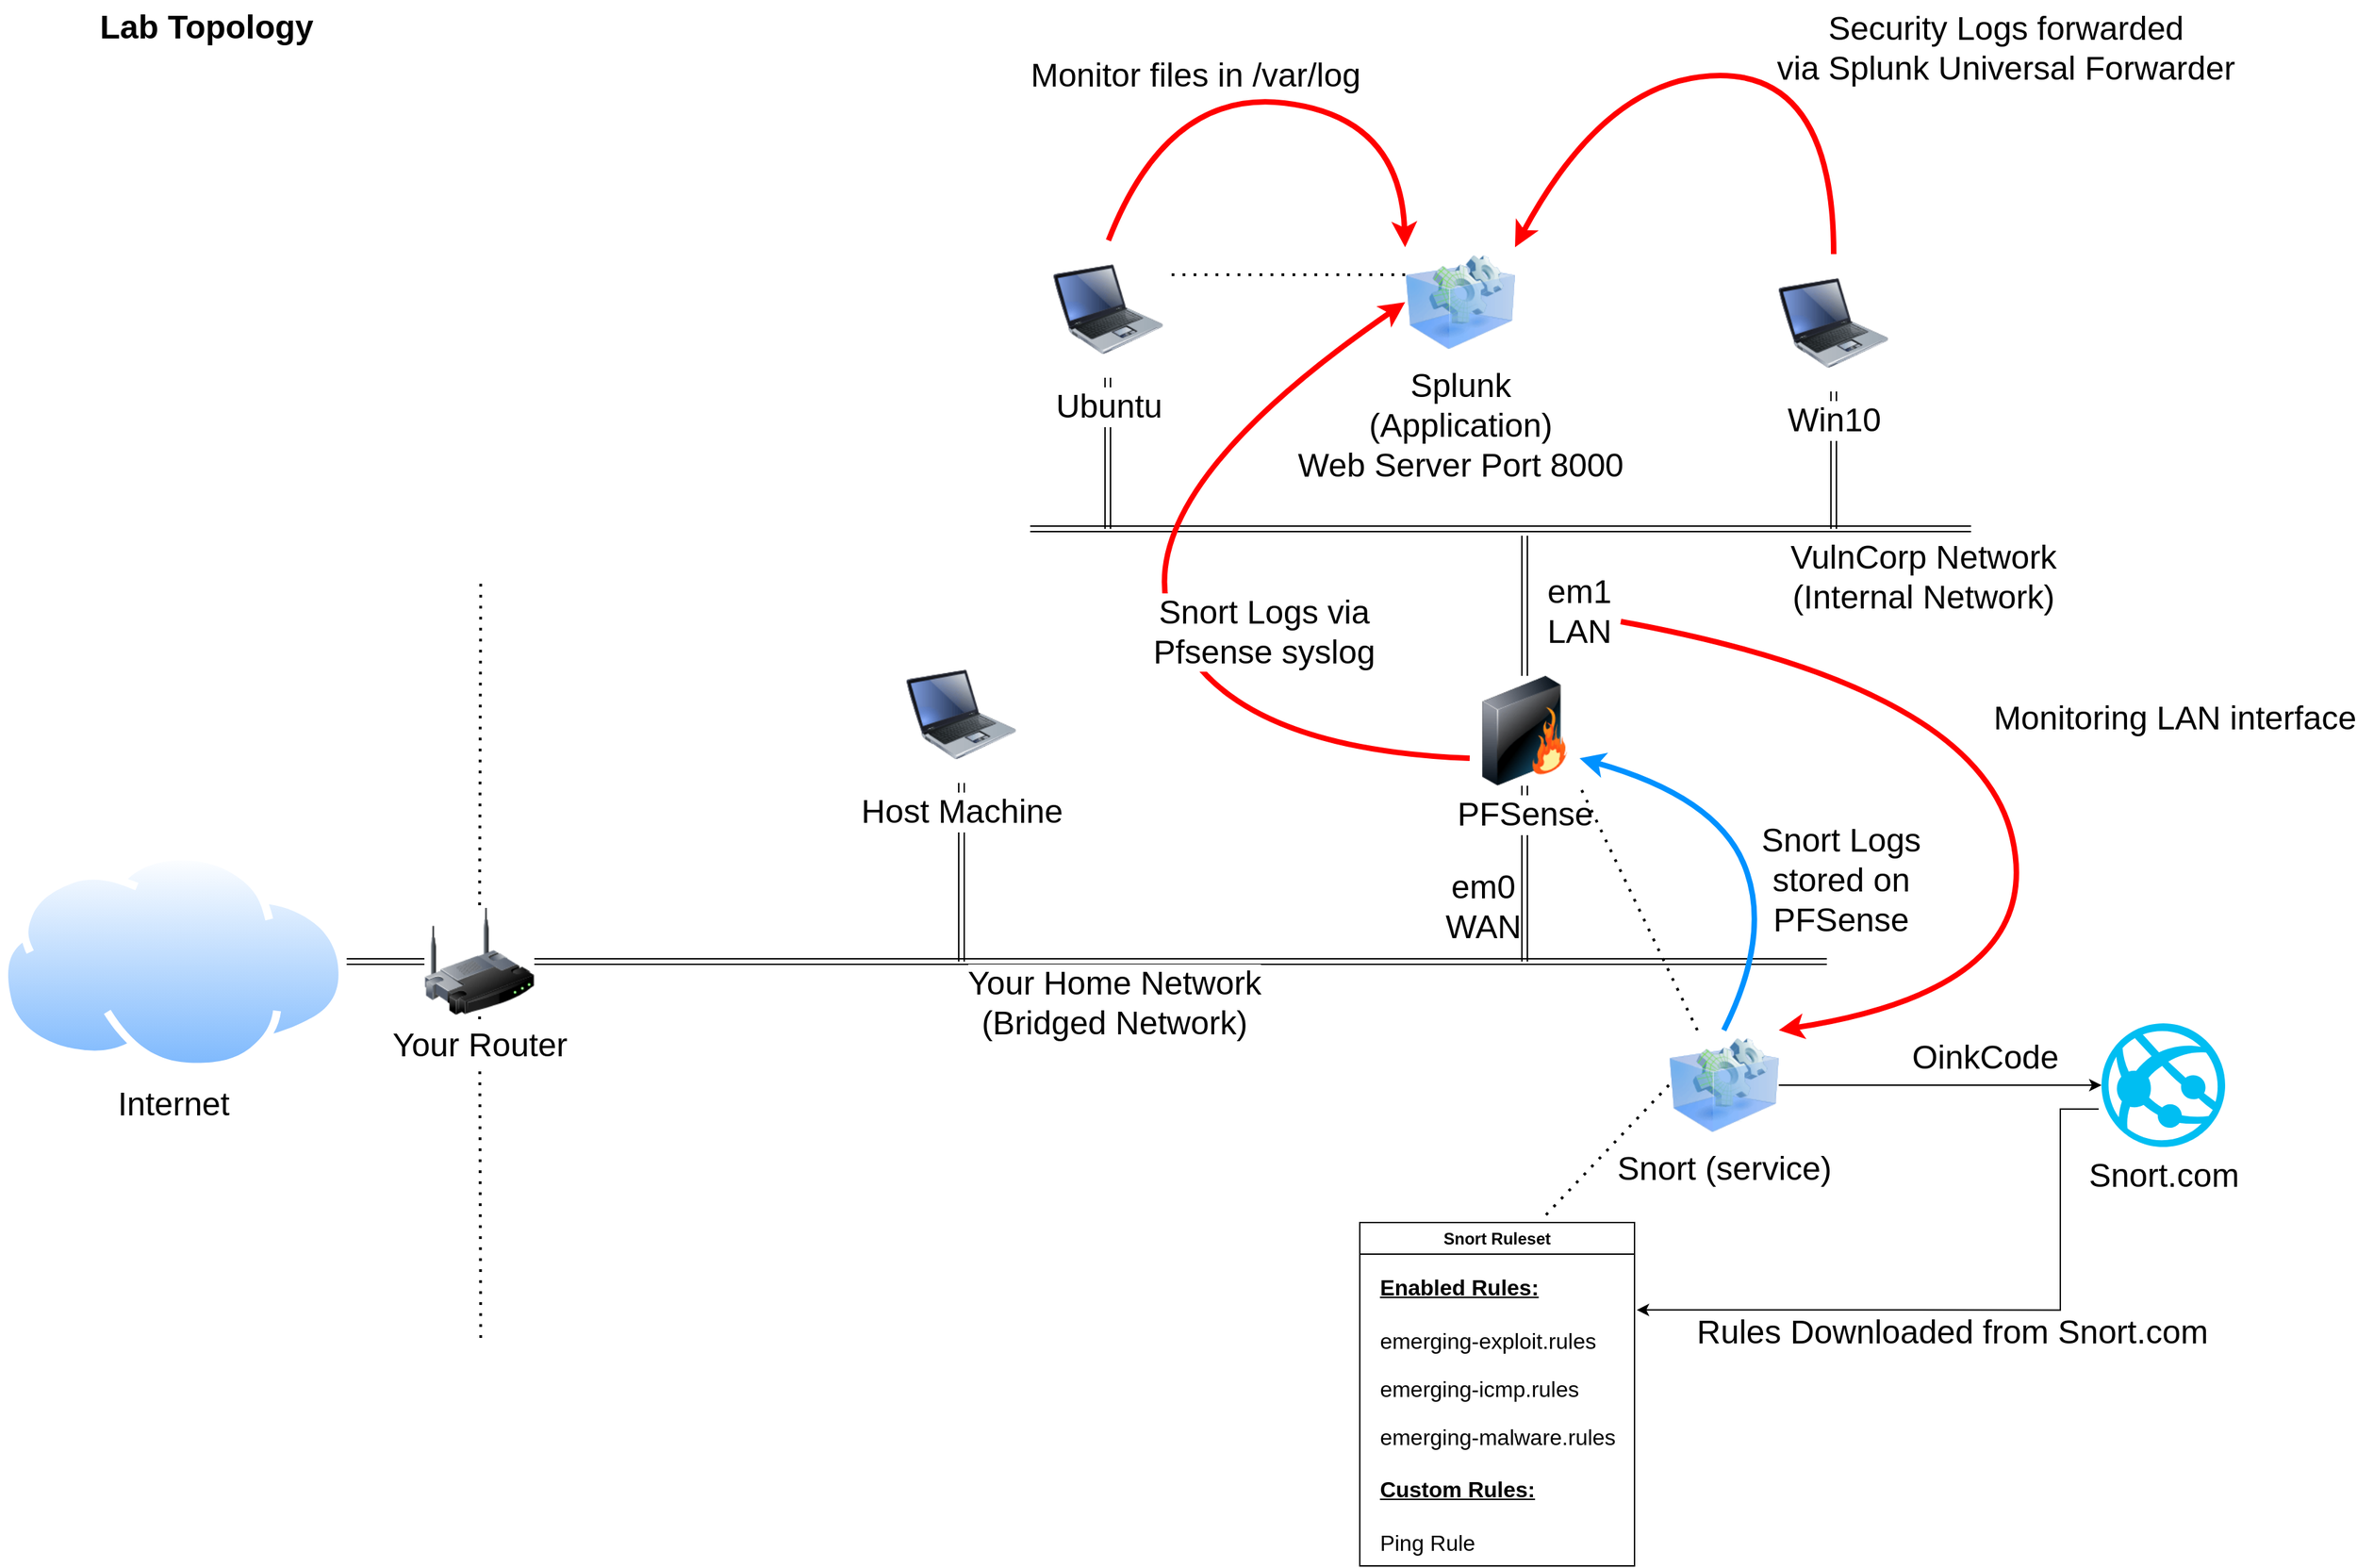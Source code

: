 <mxfile version="21.5.1" type="github">
  <diagram name="Page-1" id="e3a06f82-3646-2815-327d-82caf3d4e204">
    <mxGraphModel dx="1791" dy="1006" grid="1" gridSize="10" guides="1" tooltips="1" connect="1" arrows="1" fold="1" page="1" pageScale="1.5" pageWidth="1169" pageHeight="826" background="none" math="0" shadow="0">
      <root>
        <mxCell id="0" style=";html=1;" />
        <mxCell id="1" style=";html=1;" parent="0" />
        <mxCell id="J97jLcHY--1p8l95gELh-6" value="" style="shape=link;html=1;rounded=0;fontSize=24;labelBackgroundColor=none;" parent="1" source="m5fubWs7SPo7fRssxc15-1" edge="1">
          <mxGeometry width="100" relative="1" as="geometry">
            <mxPoint x="1219.5" y="625" as="sourcePoint" />
            <mxPoint x="1220" y="715" as="targetPoint" />
          </mxGeometry>
        </mxCell>
        <mxCell id="KqSf9Hwdw_-mJAA5NMdA-12" value="" style="shape=link;html=1;rounded=0;exitX=0.5;exitY=1;exitDx=0;exitDy=0;fontSize=24;labelBackgroundColor=none;" parent="1" source="KqSf9Hwdw_-mJAA5NMdA-11" edge="1">
          <mxGeometry width="100" relative="1" as="geometry">
            <mxPoint x="1315" y="130" as="sourcePoint" />
            <mxPoint x="1445" y="400" as="targetPoint" />
            <Array as="points">
              <mxPoint x="1445" y="340" />
            </Array>
          </mxGeometry>
        </mxCell>
        <mxCell id="KqSf9Hwdw_-mJAA5NMdA-5" value="" style="shape=link;html=1;rounded=0;exitX=0.5;exitY=1;exitDx=0;exitDy=0;fontSize=24;labelBackgroundColor=none;" parent="1" source="RgH2JHaKkqkQcPpsvsZi-15" edge="1">
          <mxGeometry width="100" relative="1" as="geometry">
            <mxPoint x="660" y="675" as="sourcePoint" />
            <mxPoint x="810" y="715" as="targetPoint" />
          </mxGeometry>
        </mxCell>
        <mxCell id="RgH2JHaKkqkQcPpsvsZi-17" value="" style="shape=link;html=1;rounded=0;exitX=1;exitY=0.5;exitDx=0;exitDy=0;fontSize=24;labelBackgroundColor=none;" parent="1" source="KqSf9Hwdw_-mJAA5NMdA-1" edge="1">
          <mxGeometry width="100" relative="1" as="geometry">
            <mxPoint x="900" y="795" as="sourcePoint" />
            <mxPoint x="1440" y="715" as="targetPoint" />
          </mxGeometry>
        </mxCell>
        <mxCell id="KqSf9Hwdw_-mJAA5NMdA-9" value="Your Home Network&lt;br&gt;(Bridged Network)" style="edgeLabel;html=1;align=center;verticalAlign=middle;resizable=0;points=[];fontSize=24;" parent="RgH2JHaKkqkQcPpsvsZi-17" vertex="1" connectable="0">
          <mxGeometry x="-0.124" y="1" relative="1" as="geometry">
            <mxPoint x="10" y="31" as="offset" />
          </mxGeometry>
        </mxCell>
        <mxCell id="6a7d8f32e03d9370-62" value="Lab Topology" style="text;strokeColor=none;fillColor=none;html=1;fontSize=24;fontStyle=1;verticalAlign=middle;align=center;fontColor=default;labelBackgroundColor=none;" parent="1" vertex="1">
          <mxGeometry x="130" y="15" width="260" height="40" as="geometry" />
        </mxCell>
        <mxCell id="RgH2JHaKkqkQcPpsvsZi-2" value="Internet" style="image;aspect=fixed;perimeter=ellipsePerimeter;html=1;align=center;shadow=0;dashed=0;spacingTop=3;image=img/lib/active_directory/internet_cloud.svg;fontSize=24;fontColor=default;labelBackgroundColor=none;" parent="1" vertex="1">
          <mxGeometry x="110" y="635.5" width="252.38" height="159" as="geometry" />
        </mxCell>
        <mxCell id="RgH2JHaKkqkQcPpsvsZi-4" value="" style="endArrow=none;dashed=1;html=1;dashPattern=1 3;strokeWidth=2;rounded=0;fontSize=24;fontColor=default;labelBackgroundColor=none;" parent="1" source="KqSf9Hwdw_-mJAA5NMdA-1" edge="1">
          <mxGeometry width="50" height="50" relative="1" as="geometry">
            <mxPoint x="460" y="440" as="sourcePoint" />
            <mxPoint x="460" y="990" as="targetPoint" />
          </mxGeometry>
        </mxCell>
        <mxCell id="RgH2JHaKkqkQcPpsvsZi-15" value="Host Machine" style="image;html=1;image=img/lib/clip_art/computers/Laptop_128x128.png;fontSize=24;labelBackgroundColor=default;" parent="1" vertex="1">
          <mxGeometry x="770" y="485" width="80" height="100" as="geometry" />
        </mxCell>
        <mxCell id="KqSf9Hwdw_-mJAA5NMdA-3" value="" style="shape=link;html=1;rounded=0;exitX=1;exitY=0.5;exitDx=0;exitDy=0;entryX=0;entryY=0.5;entryDx=0;entryDy=0;fontSize=24;labelBackgroundColor=none;" parent="1" source="RgH2JHaKkqkQcPpsvsZi-2" target="KqSf9Hwdw_-mJAA5NMdA-1" edge="1">
          <mxGeometry width="100" relative="1" as="geometry">
            <mxPoint x="362" y="715" as="sourcePoint" />
            <mxPoint x="1210" y="715" as="targetPoint" />
          </mxGeometry>
        </mxCell>
        <mxCell id="KqSf9Hwdw_-mJAA5NMdA-4" value="" style="endArrow=none;dashed=1;html=1;dashPattern=1 3;strokeWidth=2;rounded=0;fontSize=24;fontColor=default;labelBackgroundColor=none;" parent="1" target="KqSf9Hwdw_-mJAA5NMdA-1" edge="1">
          <mxGeometry width="50" height="50" relative="1" as="geometry">
            <mxPoint x="460" y="440" as="sourcePoint" />
            <mxPoint x="460" y="990" as="targetPoint" />
          </mxGeometry>
        </mxCell>
        <mxCell id="KqSf9Hwdw_-mJAA5NMdA-1" value="Your Router" style="image;html=1;image=img/lib/clip_art/networking/Wireless_Router_128x128.png;fontSize=24;" parent="1" vertex="1">
          <mxGeometry x="419" y="675" width="80" height="80" as="geometry" />
        </mxCell>
        <mxCell id="KqSf9Hwdw_-mJAA5NMdA-6" value="" style="shape=link;html=1;rounded=0;exitX=0.5;exitY=1;exitDx=0;exitDy=0;fontSize=24;labelBackgroundColor=none;" parent="1" edge="1">
          <mxGeometry width="100" relative="1" as="geometry">
            <mxPoint x="916.5" y="290" as="sourcePoint" />
            <mxPoint x="916.5" y="400" as="targetPoint" />
          </mxGeometry>
        </mxCell>
        <mxCell id="KqSf9Hwdw_-mJAA5NMdA-7" value="Ubuntu" style="image;html=1;image=img/lib/clip_art/computers/Laptop_128x128.png;fontSize=24;labelBackgroundColor=default;" parent="1" vertex="1">
          <mxGeometry x="877" y="190" width="80" height="100" as="geometry" />
        </mxCell>
        <mxCell id="KqSf9Hwdw_-mJAA5NMdA-8" value="" style="shape=link;html=1;rounded=0;fontSize=24;labelBackgroundColor=none;" parent="1" edge="1">
          <mxGeometry width="100" relative="1" as="geometry">
            <mxPoint x="1545" y="400" as="sourcePoint" />
            <mxPoint x="860" y="400" as="targetPoint" />
          </mxGeometry>
        </mxCell>
        <mxCell id="KqSf9Hwdw_-mJAA5NMdA-10" value="&lt;font style=&quot;font-size: 24px;&quot;&gt;VulnCorp Network&lt;br&gt;(Internal Network)&lt;br&gt;&lt;/font&gt;" style="edgeLabel;html=1;align=center;verticalAlign=middle;resizable=0;points=[];" parent="KqSf9Hwdw_-mJAA5NMdA-8" vertex="1" connectable="0">
          <mxGeometry x="0.562" y="-1" relative="1" as="geometry">
            <mxPoint x="500" y="36" as="offset" />
          </mxGeometry>
        </mxCell>
        <mxCell id="KqSf9Hwdw_-mJAA5NMdA-11" value="Win10" style="image;html=1;image=img/lib/clip_art/computers/Laptop_128x128.png;fontSize=24;labelBackgroundColor=default;" parent="1" vertex="1">
          <mxGeometry x="1405" y="200" width="80" height="100" as="geometry" />
        </mxCell>
        <mxCell id="m5fubWs7SPo7fRssxc15-1" value="PFSense" style="image;html=1;image=img/lib/clip_art/networking/Firewall_128x128.png;fontSize=24;" parent="1" vertex="1">
          <mxGeometry x="1180" y="507" width="80" height="80" as="geometry" />
        </mxCell>
        <mxCell id="m5fubWs7SPo7fRssxc15-2" value="" style="shape=link;html=1;rounded=0;fontSize=24;labelBackgroundColor=none;entryX=0.5;entryY=0;entryDx=0;entryDy=0;" parent="1" target="m5fubWs7SPo7fRssxc15-1" edge="1">
          <mxGeometry width="100" relative="1" as="geometry">
            <mxPoint x="1220" y="405" as="sourcePoint" />
            <mxPoint x="1200" y="517" as="targetPoint" />
          </mxGeometry>
        </mxCell>
        <mxCell id="J97jLcHY--1p8l95gELh-1" value="em0&lt;br&gt;WAN" style="text;html=1;strokeColor=none;fillColor=none;align=center;verticalAlign=middle;whiteSpace=wrap;rounded=0;fontSize=24;" parent="1" vertex="1">
          <mxGeometry x="1165" y="655" width="50" height="40" as="geometry" />
        </mxCell>
        <mxCell id="J97jLcHY--1p8l95gELh-4" value="em1&lt;br&gt;LAN" style="text;html=1;strokeColor=none;fillColor=none;align=center;verticalAlign=middle;whiteSpace=wrap;rounded=0;fontSize=24;" parent="1" vertex="1">
          <mxGeometry x="1230" y="445" width="60" height="30" as="geometry" />
        </mxCell>
        <mxCell id="0lCcuRJ2zNhaznUkWnLr-1" value="" style="endArrow=none;dashed=1;html=1;dashPattern=1 3;strokeWidth=2;rounded=0;entryX=1;entryY=1;entryDx=0;entryDy=0;" edge="1" parent="1" source="0lCcuRJ2zNhaznUkWnLr-3" target="m5fubWs7SPo7fRssxc15-1">
          <mxGeometry width="50" height="50" relative="1" as="geometry">
            <mxPoint x="1440" y="785" as="sourcePoint" />
            <mxPoint x="900" y="635" as="targetPoint" />
          </mxGeometry>
        </mxCell>
        <mxCell id="0lCcuRJ2zNhaznUkWnLr-9" style="edgeStyle=none;rounded=0;orthogonalLoop=1;jettySize=auto;html=1;exitX=1;exitY=0.5;exitDx=0;exitDy=0;entryX=0;entryY=0.5;entryDx=0;entryDy=0;entryPerimeter=0;" edge="1" parent="1" source="0lCcuRJ2zNhaznUkWnLr-3" target="0lCcuRJ2zNhaznUkWnLr-5">
          <mxGeometry relative="1" as="geometry" />
        </mxCell>
        <mxCell id="0lCcuRJ2zNhaznUkWnLr-10" value="&lt;font style=&quot;font-size: 24px;&quot;&gt;OinkCode&lt;/font&gt;" style="edgeLabel;html=1;align=center;verticalAlign=middle;resizable=0;points=[];" vertex="1" connectable="0" parent="0lCcuRJ2zNhaznUkWnLr-9">
          <mxGeometry x="0.278" relative="1" as="geometry">
            <mxPoint y="-20" as="offset" />
          </mxGeometry>
        </mxCell>
        <mxCell id="0lCcuRJ2zNhaznUkWnLr-3" value="Snort (service)" style="image;html=1;image=img/lib/clip_art/computers/Virtual_Application_128x128.png;fontSize=24;" vertex="1" parent="1">
          <mxGeometry x="1325" y="765" width="80" height="80" as="geometry" />
        </mxCell>
        <mxCell id="0lCcuRJ2zNhaznUkWnLr-5" value="Snort.com" style="verticalLabelPosition=bottom;html=1;verticalAlign=top;align=center;strokeColor=none;fillColor=#00BEF2;shape=mxgraph.azure.azure_website;pointerEvents=1;fontSize=24;" vertex="1" parent="1">
          <mxGeometry x="1640" y="760" width="90" height="90" as="geometry" />
        </mxCell>
        <mxCell id="0lCcuRJ2zNhaznUkWnLr-17" value="Snort Ruleset" style="swimlane;whiteSpace=wrap;html=1;" vertex="1" parent="1">
          <mxGeometry x="1100" y="905" width="200" height="250" as="geometry" />
        </mxCell>
        <mxCell id="0lCcuRJ2zNhaznUkWnLr-18" value="&lt;div style=&quot;text-align: left; font-size: 16px;&quot;&gt;&lt;span style=&quot;background-color: initial;&quot;&gt;&lt;font style=&quot;font-size: 16px;&quot;&gt;&lt;b style=&quot;&quot;&gt;&lt;u style=&quot;&quot;&gt;Enabled Rules:&lt;/u&gt;&lt;/b&gt;&lt;br&gt;&lt;br&gt;&lt;/font&gt;&lt;/span&gt;&lt;/div&gt;&lt;div style=&quot;text-align: left; font-size: 16px;&quot;&gt;&lt;span style=&quot;background-color: initial;&quot;&gt;&lt;font style=&quot;font-size: 16px;&quot;&gt;emerging-exploit.rules&lt;/font&gt;&lt;/span&gt;&lt;/div&gt;&lt;p style=&quot;font-size: 16px;&quot;&gt;&lt;/p&gt;&lt;div style=&quot;text-align: left; font-size: 16px;&quot;&gt;&lt;span style=&quot;background-color: initial;&quot;&gt;&lt;font style=&quot;font-size: 16px;&quot;&gt;emerging-icmp.rules&lt;/font&gt;&lt;/span&gt;&lt;/div&gt;&lt;p style=&quot;font-size: 16px;&quot;&gt;&lt;/p&gt;&lt;div style=&quot;text-align: left; font-size: 16px;&quot;&gt;&lt;span style=&quot;background-color: initial;&quot;&gt;&lt;font style=&quot;font-size: 16px;&quot;&gt;emerging-malware.rules&lt;br&gt;&lt;br&gt;&lt;b&gt;&lt;u&gt;Custom Rules:&lt;/u&gt;&lt;/b&gt;&lt;br&gt;&lt;br&gt;&lt;/font&gt;&lt;/span&gt;&lt;/div&gt;&lt;div style=&quot;text-align: left; font-size: 16px;&quot;&gt;&lt;span style=&quot;background-color: initial;&quot;&gt;&lt;font style=&quot;font-size: 16px;&quot;&gt;Ping Rule&lt;/font&gt;&lt;/span&gt;&lt;/div&gt;" style="text;html=1;align=center;verticalAlign=middle;resizable=0;points=[];autosize=1;strokeColor=none;fillColor=none;" vertex="1" parent="0lCcuRJ2zNhaznUkWnLr-17">
          <mxGeometry y="30" width="200" height="220" as="geometry" />
        </mxCell>
        <mxCell id="0lCcuRJ2zNhaznUkWnLr-22" value="" style="endArrow=none;dashed=1;html=1;dashPattern=1 3;strokeWidth=2;rounded=0;exitX=0;exitY=0.5;exitDx=0;exitDy=0;entryX=0.662;entryY=-0.009;entryDx=0;entryDy=0;entryPerimeter=0;" edge="1" parent="1" source="0lCcuRJ2zNhaznUkWnLr-3" target="0lCcuRJ2zNhaznUkWnLr-17">
          <mxGeometry width="50" height="50" relative="1" as="geometry">
            <mxPoint x="850" y="665" as="sourcePoint" />
            <mxPoint x="900" y="615" as="targetPoint" />
          </mxGeometry>
        </mxCell>
        <mxCell id="0lCcuRJ2zNhaznUkWnLr-23" value="" style="endArrow=none;html=1;rounded=0;entryX=-0.023;entryY=0.693;entryDx=0;entryDy=0;entryPerimeter=0;exitX=1.008;exitY=0.153;exitDx=0;exitDy=0;exitPerimeter=0;edgeStyle=orthogonalEdgeStyle;startArrow=classic;startFill=1;" edge="1" parent="1" source="0lCcuRJ2zNhaznUkWnLr-18" target="0lCcuRJ2zNhaznUkWnLr-5">
          <mxGeometry width="50" height="50" relative="1" as="geometry">
            <mxPoint x="850" y="665" as="sourcePoint" />
            <mxPoint x="900" y="615" as="targetPoint" />
            <Array as="points">
              <mxPoint x="1610" y="969" />
              <mxPoint x="1610" y="822" />
            </Array>
          </mxGeometry>
        </mxCell>
        <mxCell id="0lCcuRJ2zNhaznUkWnLr-24" value="Rules Downloaded from Snort.com" style="edgeLabel;html=1;align=center;verticalAlign=middle;resizable=0;points=[];fontSize=24;" vertex="1" connectable="0" parent="0lCcuRJ2zNhaznUkWnLr-23">
          <mxGeometry x="0.065" y="3" relative="1" as="geometry">
            <mxPoint x="-28" y="19" as="offset" />
          </mxGeometry>
        </mxCell>
        <mxCell id="0lCcuRJ2zNhaznUkWnLr-25" value="" style="curved=1;endArrow=none;html=1;rounded=0;entryX=1;entryY=0.75;entryDx=0;entryDy=0;exitX=1;exitY=0;exitDx=0;exitDy=0;strokeColor=#ff0000;strokeWidth=4;endFill=0;startArrow=classic;startFill=1;" edge="1" parent="1" source="0lCcuRJ2zNhaznUkWnLr-3" target="J97jLcHY--1p8l95gELh-4">
          <mxGeometry width="50" height="50" relative="1" as="geometry">
            <mxPoint x="1440" y="655" as="sourcePoint" />
            <mxPoint x="1490" y="605" as="targetPoint" />
            <Array as="points">
              <mxPoint x="1600" y="735" />
              <mxPoint x="1550" y="515" />
            </Array>
          </mxGeometry>
        </mxCell>
        <mxCell id="0lCcuRJ2zNhaznUkWnLr-26" value="Monitoring LAN interface" style="edgeLabel;html=1;align=center;verticalAlign=middle;resizable=0;points=[];fontSize=24;" vertex="1" connectable="0" parent="0lCcuRJ2zNhaznUkWnLr-25">
          <mxGeometry x="0.122" y="2" relative="1" as="geometry">
            <mxPoint x="136" y="-14" as="offset" />
          </mxGeometry>
        </mxCell>
        <mxCell id="0lCcuRJ2zNhaznUkWnLr-29" value="" style="curved=1;endArrow=classic;html=1;rounded=0;entryX=1;entryY=0.75;entryDx=0;entryDy=0;exitX=0.5;exitY=0;exitDx=0;exitDy=0;strokeColor=#0091ff;strokeWidth=4;" edge="1" parent="1" source="0lCcuRJ2zNhaznUkWnLr-3" target="m5fubWs7SPo7fRssxc15-1">
          <mxGeometry width="50" height="50" relative="1" as="geometry">
            <mxPoint x="1115" y="794.5" as="sourcePoint" />
            <mxPoint x="930" y="497.5" as="targetPoint" />
            <Array as="points">
              <mxPoint x="1400" y="695" />
              <mxPoint x="1360" y="595" />
            </Array>
          </mxGeometry>
        </mxCell>
        <mxCell id="0lCcuRJ2zNhaznUkWnLr-30" value="Snort Logs &lt;br&gt;stored on&lt;br&gt;PFSense" style="edgeLabel;html=1;align=center;verticalAlign=middle;resizable=0;points=[];fontSize=24;" vertex="1" connectable="0" parent="0lCcuRJ2zNhaznUkWnLr-29">
          <mxGeometry x="0.122" y="2" relative="1" as="geometry">
            <mxPoint x="83" y="38" as="offset" />
          </mxGeometry>
        </mxCell>
        <mxCell id="0lCcuRJ2zNhaznUkWnLr-33" value="Splunk&lt;br&gt;(Application)&lt;br&gt;Web Server Port 8000" style="image;html=1;image=img/lib/clip_art/computers/Virtual_Application_128x128.png;fontSize=24;" vertex="1" parent="1">
          <mxGeometry x="1133" y="195" width="80" height="80" as="geometry" />
        </mxCell>
        <mxCell id="0lCcuRJ2zNhaznUkWnLr-34" value="" style="endArrow=none;dashed=1;html=1;dashPattern=1 3;strokeWidth=2;rounded=0;exitX=0;exitY=0.25;exitDx=0;exitDy=0;entryX=1;entryY=0.25;entryDx=0;entryDy=0;" edge="1" parent="1" source="0lCcuRJ2zNhaznUkWnLr-33" target="KqSf9Hwdw_-mJAA5NMdA-7">
          <mxGeometry width="50" height="50" relative="1" as="geometry">
            <mxPoint x="850" y="495" as="sourcePoint" />
            <mxPoint x="1040" y="205" as="targetPoint" />
          </mxGeometry>
        </mxCell>
        <mxCell id="0lCcuRJ2zNhaznUkWnLr-36" value="" style="curved=1;endArrow=none;html=1;rounded=0;entryX=0.5;entryY=0;entryDx=0;entryDy=0;exitX=0;exitY=0;exitDx=0;exitDy=0;strokeColor=#ff0000;strokeWidth=4;startArrow=classic;startFill=1;endFill=0;" edge="1" parent="1" source="0lCcuRJ2zNhaznUkWnLr-33" target="KqSf9Hwdw_-mJAA5NMdA-7">
          <mxGeometry width="50" height="50" relative="1" as="geometry">
            <mxPoint x="1105" y="297.5" as="sourcePoint" />
            <mxPoint x="990" y="0.5" as="targetPoint" />
            <Array as="points">
              <mxPoint x="1130" y="100" />
              <mxPoint x="960" y="80" />
            </Array>
          </mxGeometry>
        </mxCell>
        <mxCell id="0lCcuRJ2zNhaznUkWnLr-37" value="Monitor files in /var/log" style="edgeLabel;html=1;align=center;verticalAlign=middle;resizable=0;points=[];fontSize=24;" vertex="1" connectable="0" parent="0lCcuRJ2zNhaznUkWnLr-36">
          <mxGeometry x="0.122" y="2" relative="1" as="geometry">
            <mxPoint x="-30" y="-18" as="offset" />
          </mxGeometry>
        </mxCell>
        <mxCell id="0lCcuRJ2zNhaznUkWnLr-38" value="" style="curved=1;endArrow=none;html=1;rounded=0;entryX=0.5;entryY=0;entryDx=0;entryDy=0;exitX=1;exitY=0;exitDx=0;exitDy=0;strokeColor=#ff0000;strokeWidth=4;startArrow=classic;startFill=1;endFill=0;" edge="1" parent="1" source="0lCcuRJ2zNhaznUkWnLr-33" target="KqSf9Hwdw_-mJAA5NMdA-11">
          <mxGeometry width="50" height="50" relative="1" as="geometry">
            <mxPoint x="1553" y="155" as="sourcePoint" />
            <mxPoint x="1337" y="150" as="targetPoint" />
            <Array as="points">
              <mxPoint x="1280" y="70" />
              <mxPoint x="1445" y="70" />
            </Array>
          </mxGeometry>
        </mxCell>
        <mxCell id="0lCcuRJ2zNhaznUkWnLr-39" value="Security Logs forwarded&lt;br&gt;via Splunk Universal Forwarder" style="edgeLabel;html=1;align=center;verticalAlign=middle;resizable=0;points=[];fontSize=24;" vertex="1" connectable="0" parent="0lCcuRJ2zNhaznUkWnLr-38">
          <mxGeometry x="0.122" y="2" relative="1" as="geometry">
            <mxPoint x="187" y="-18" as="offset" />
          </mxGeometry>
        </mxCell>
        <mxCell id="0lCcuRJ2zNhaznUkWnLr-40" value="" style="curved=1;endArrow=none;html=1;rounded=0;entryX=0;entryY=0.75;entryDx=0;entryDy=0;exitX=0;exitY=0.5;exitDx=0;exitDy=0;strokeColor=#ff0000;strokeWidth=4;startArrow=classic;startFill=1;endFill=0;" edge="1" parent="1" source="0lCcuRJ2zNhaznUkWnLr-33" target="m5fubWs7SPo7fRssxc15-1">
          <mxGeometry width="50" height="50" relative="1" as="geometry">
            <mxPoint x="860" y="502" as="sourcePoint" />
            <mxPoint x="1092" y="507" as="targetPoint" />
            <Array as="points">
              <mxPoint x="927" y="377" />
              <mxPoint x="1000" y="560" />
            </Array>
          </mxGeometry>
        </mxCell>
        <mxCell id="0lCcuRJ2zNhaznUkWnLr-41" value="Snort Logs via&lt;br&gt;Pfsense syslog" style="edgeLabel;html=1;align=center;verticalAlign=middle;resizable=0;points=[];fontSize=24;" vertex="1" connectable="0" parent="0lCcuRJ2zNhaznUkWnLr-40">
          <mxGeometry x="0.122" y="2" relative="1" as="geometry">
            <mxPoint x="63" y="4" as="offset" />
          </mxGeometry>
        </mxCell>
      </root>
    </mxGraphModel>
  </diagram>
</mxfile>
